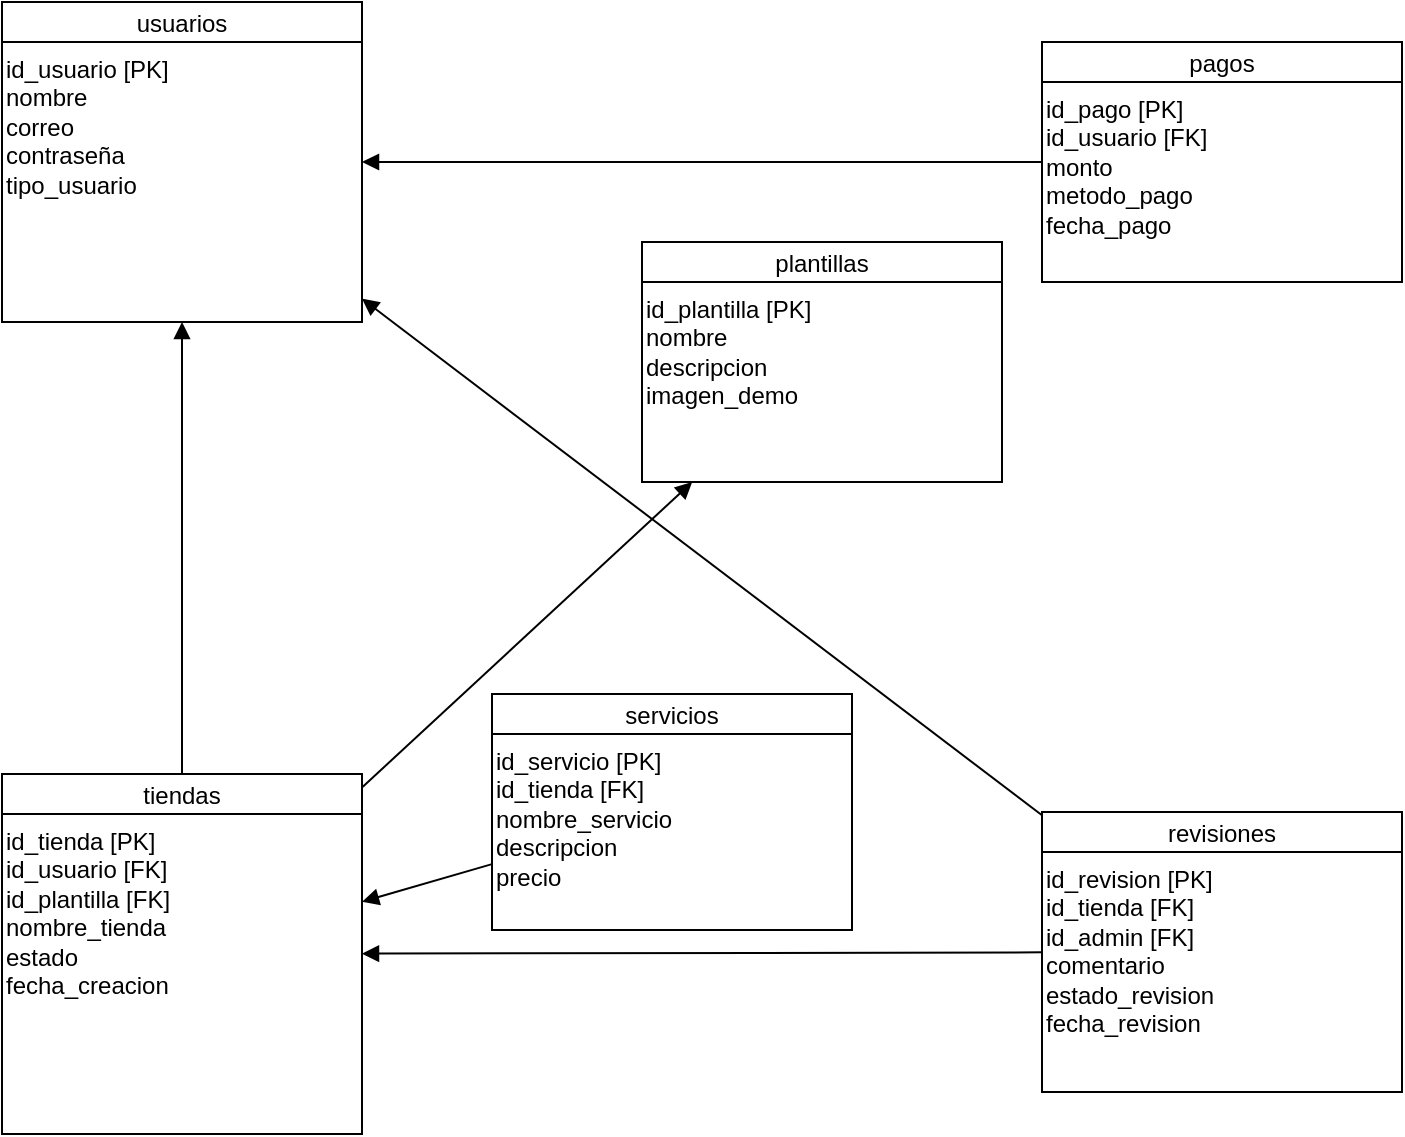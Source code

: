 <mxfile version="28.0.6">
  <diagram name="Página-1" id="qU0YNKhvaIz5Qn_va_dD">
    <mxGraphModel dx="1426" dy="743" grid="1" gridSize="10" guides="1" tooltips="1" connect="1" arrows="1" fold="1" page="1" pageScale="1" pageWidth="827" pageHeight="1169" math="0" shadow="0">
      <root>
        <mxCell id="0" />
        <mxCell id="1" parent="0" />
        <mxCell id="2" value="usuarios" style="shape=swimlane;startSize=20;" parent="1" vertex="1">
          <mxGeometry x="59" y="42" width="180" height="160" as="geometry" />
        </mxCell>
        <mxCell id="3" value="id_usuario [PK]&#xa;nombre&#xa;correo&#xa;contraseña&#xa;tipo_usuario" style="text;html=1;whiteSpace=wrap;" parent="2" vertex="1">
          <mxGeometry y="20" width="180" height="140" as="geometry" />
        </mxCell>
        <mxCell id="4" value="plantillas" style="shape=swimlane;startSize=20;" parent="1" vertex="1">
          <mxGeometry x="379" y="162" width="180" height="120" as="geometry" />
        </mxCell>
        <mxCell id="5" value="id_plantilla [PK]&#xa;nombre&#xa;descripcion&#xa;imagen_demo" style="text;html=1;whiteSpace=wrap;" parent="4" vertex="1">
          <mxGeometry y="20" width="180" height="100" as="geometry" />
        </mxCell>
        <mxCell id="6" value="tiendas" style="shape=swimlane;startSize=20;" parent="1" vertex="1">
          <mxGeometry x="59" y="428" width="180" height="180" as="geometry" />
        </mxCell>
        <mxCell id="7" value="id_tienda [PK]&#xa;id_usuario [FK]&#xa;id_plantilla [FK]&#xa;nombre_tienda&#xa;estado&#xa;fecha_creacion" style="text;html=1;whiteSpace=wrap;" parent="6" vertex="1">
          <mxGeometry y="20" width="180" height="160" as="geometry" />
        </mxCell>
        <mxCell id="8" value="servicios" style="shape=swimlane;startSize=20;" parent="1" vertex="1">
          <mxGeometry x="304" y="388" width="180" height="118" as="geometry" />
        </mxCell>
        <mxCell id="9" value="id_servicio [PK]&#xa;id_tienda [FK]&#xa;nombre_servicio&#xa;descripcion&#xa;precio" style="text;html=1;whiteSpace=wrap;" parent="8" vertex="1">
          <mxGeometry y="20" width="180" height="120" as="geometry" />
        </mxCell>
        <mxCell id="10" value="pagos" style="shape=swimlane;startSize=20;" parent="1" vertex="1">
          <mxGeometry x="579" y="62" width="180" height="120" as="geometry" />
        </mxCell>
        <mxCell id="11" value="id_pago [PK]&#xa;id_usuario [FK]&#xa;monto&#xa;metodo_pago&#xa;fecha_pago" style="text;html=1;whiteSpace=wrap;" parent="10" vertex="1">
          <mxGeometry y="20" width="180" height="100" as="geometry" />
        </mxCell>
        <mxCell id="12" value="revisiones" style="shape=swimlane;startSize=20;" parent="1" vertex="1">
          <mxGeometry x="579" y="447" width="180" height="140" as="geometry" />
        </mxCell>
        <mxCell id="13" value="id_revision [PK]&#xa;id_tienda [FK]&#xa;id_admin [FK]&#xa;comentario&#xa;estado_revision&#xa;fecha_revision" style="text;html=1;whiteSpace=wrap;" parent="12" vertex="1">
          <mxGeometry y="20" width="180" height="120" as="geometry" />
        </mxCell>
        <mxCell id="14" style="endArrow=block;" parent="1" source="6" target="2" edge="1">
          <mxGeometry relative="1" as="geometry" />
        </mxCell>
        <mxCell id="15" style="endArrow=block;" parent="1" source="6" target="4" edge="1">
          <mxGeometry relative="1" as="geometry" />
        </mxCell>
        <mxCell id="16" style="endArrow=block;" parent="1" source="8" target="6" edge="1">
          <mxGeometry relative="1" as="geometry" />
        </mxCell>
        <mxCell id="17" style="endArrow=block;" parent="1" source="10" target="2" edge="1">
          <mxGeometry relative="1" as="geometry" />
        </mxCell>
        <mxCell id="18" style="endArrow=block;" parent="1" source="12" target="6" edge="1">
          <mxGeometry relative="1" as="geometry" />
        </mxCell>
        <mxCell id="19" style="endArrow=block;" parent="1" source="12" target="2" edge="1">
          <mxGeometry relative="1" as="geometry" />
        </mxCell>
      </root>
    </mxGraphModel>
  </diagram>
</mxfile>
